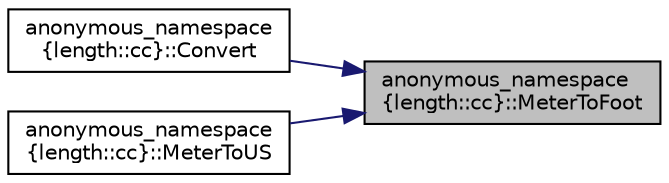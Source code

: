 digraph "anonymous_namespace{length::cc}::MeterToFoot"
{
 // LATEX_PDF_SIZE
  edge [fontname="Helvetica",fontsize="10",labelfontname="Helvetica",labelfontsize="10"];
  node [fontname="Helvetica",fontsize="10",shape=record];
  rankdir="RL";
  Node1 [label="anonymous_namespace\l\{length::cc\}::MeterToFoot",height=0.2,width=0.4,color="black", fillcolor="grey75", style="filled", fontcolor="black",tooltip="Convert a value in meters to the equivalent value in feet."];
  Node1 -> Node2 [dir="back",color="midnightblue",fontsize="10",style="solid",fontname="Helvetica"];
  Node2 [label="anonymous_namespace\l\{length::cc\}::Convert",height=0.2,width=0.4,color="black", fillcolor="white", style="filled",URL="$namespaceanonymous__namespace_02length_8cc_03.html#ab3b0f02a4e42f5d56db15f8b0e9ac4b2",tooltip="Convert a value in one unit to the equivalent value in another unit."];
  Node1 -> Node3 [dir="back",color="midnightblue",fontsize="10",style="solid",fontname="Helvetica"];
  Node3 [label="anonymous_namespace\l\{length::cc\}::MeterToUS",height=0.2,width=0.4,color="black", fillcolor="white", style="filled",URL="$namespaceanonymous__namespace_02length_8cc_03.html#adea2f015a14d4836d7f6fa11f55a32cb",tooltip="Convert a value from meters to a US Customary unit (inches, feet, yards etc.)"];
}
